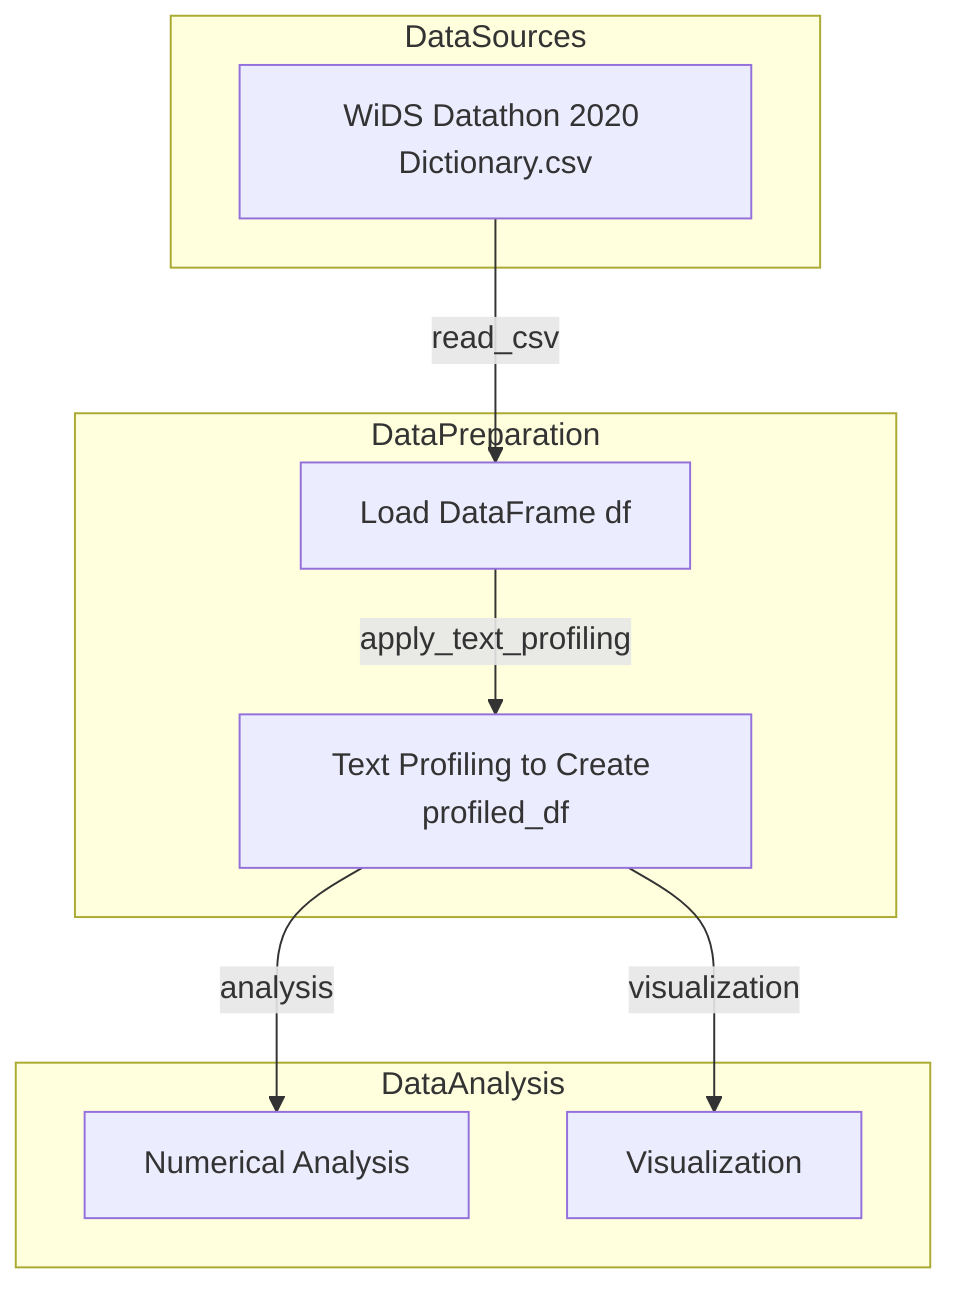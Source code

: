 flowchart TD
    subgraph DataSources
        A["WiDS Datathon 2020 Dictionary.csv"]
        %% Node representing the data source CSV file
    end

    subgraph DataPreparation
        B["Load DataFrame df"]
        %% Node for loading CSV data into DataFrame
        C["Text Profiling to Create profiled_df"]
        %% Node for applying text profiling on df
    end

    subgraph DataAnalysis
        D["Numerical Analysis"]
        %% Node representing analysis of sentiment metrics
        E["Visualization"]
        %% Node representing visualization of sentiment analysis results
    end

    A -->|"read_csv"| B
    B -->|"apply_text_profiling"| C
    C -->|"analysis"| D
    C -->|"visualization"| E